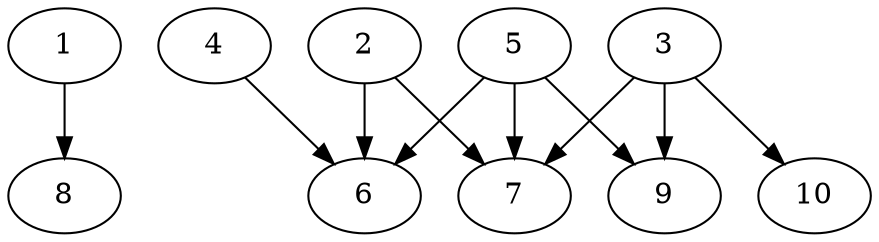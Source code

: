 // DAG automatically generated by daggen at Thu Oct  3 13:58:06 2019
// ./daggen --dot -n 10 --ccr 0.3 --fat 0.9 --regular 0.7 --density 0.6 --mindata 5242880 --maxdata 52428800 
digraph G {
  1 [size="88374613", alpha="0.01", expect_size="26512384"] 
  1 -> 8 [size ="26512384"]
  2 [size="84674560", alpha="0.05", expect_size="25402368"] 
  2 -> 6 [size ="25402368"]
  2 -> 7 [size ="25402368"]
  3 [size="126716587", alpha="0.09", expect_size="38014976"] 
  3 -> 7 [size ="38014976"]
  3 -> 9 [size ="38014976"]
  3 -> 10 [size ="38014976"]
  4 [size="50964480", alpha="0.19", expect_size="15289344"] 
  4 -> 6 [size ="15289344"]
  5 [size="36925440", alpha="0.20", expect_size="11077632"] 
  5 -> 6 [size ="11077632"]
  5 -> 7 [size ="11077632"]
  5 -> 9 [size ="11077632"]
  6 [size="129860267", alpha="0.16", expect_size="38958080"] 
  7 [size="29979307", alpha="0.16", expect_size="8993792"] 
  8 [size="112977920", alpha="0.01", expect_size="33893376"] 
  9 [size="40407040", alpha="0.13", expect_size="12122112"] 
  10 [size="161215147", alpha="0.18", expect_size="48364544"] 
}
